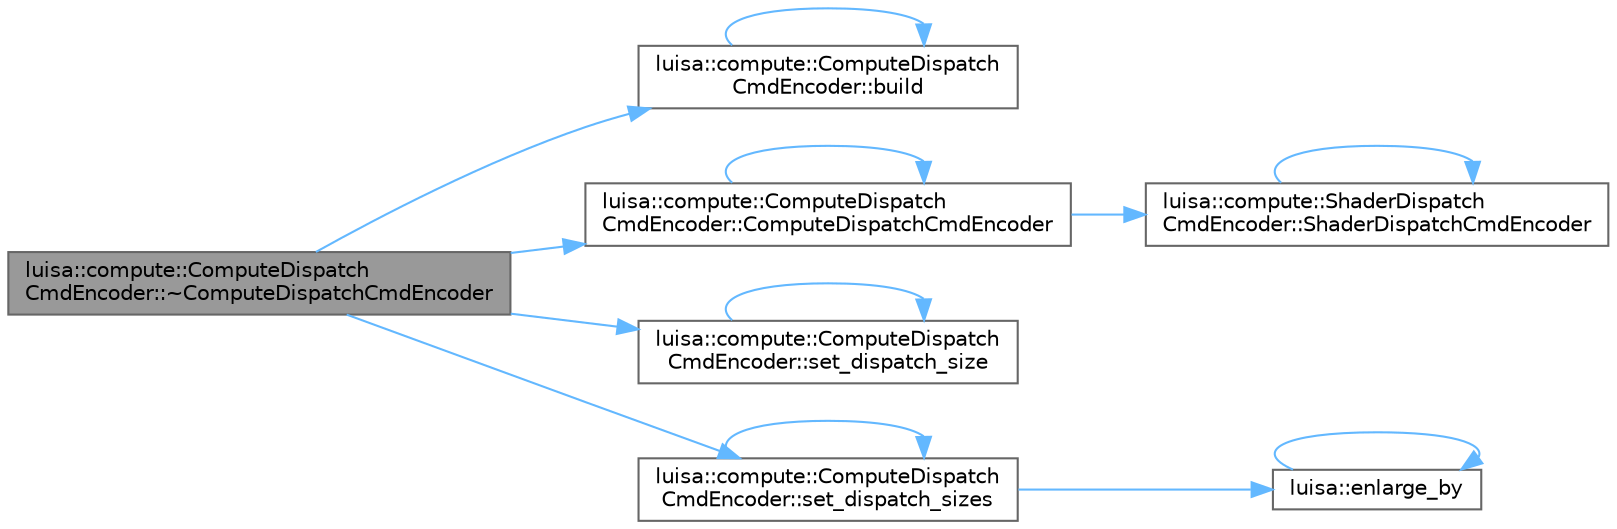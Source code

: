 digraph "luisa::compute::ComputeDispatchCmdEncoder::~ComputeDispatchCmdEncoder"
{
 // LATEX_PDF_SIZE
  bgcolor="transparent";
  edge [fontname=Helvetica,fontsize=10,labelfontname=Helvetica,labelfontsize=10];
  node [fontname=Helvetica,fontsize=10,shape=box,height=0.2,width=0.4];
  rankdir="LR";
  Node1 [id="Node000001",label="luisa::compute::ComputeDispatch\lCmdEncoder::~ComputeDispatchCmdEncoder",height=0.2,width=0.4,color="gray40", fillcolor="grey60", style="filled", fontcolor="black",tooltip=" "];
  Node1 -> Node2 [id="edge1_Node000001_Node000002",color="steelblue1",style="solid",tooltip=" "];
  Node2 [id="Node000002",label="luisa::compute::ComputeDispatch\lCmdEncoder::build",height=0.2,width=0.4,color="grey40", fillcolor="white", style="filled",URL="$classluisa_1_1compute_1_1_compute_dispatch_cmd_encoder.html#a2011106d17bd72b4d591d1d233287a41",tooltip=" "];
  Node2 -> Node2 [id="edge2_Node000002_Node000002",color="steelblue1",style="solid",tooltip=" "];
  Node1 -> Node3 [id="edge3_Node000001_Node000003",color="steelblue1",style="solid",tooltip=" "];
  Node3 [id="Node000003",label="luisa::compute::ComputeDispatch\lCmdEncoder::ComputeDispatchCmdEncoder",height=0.2,width=0.4,color="grey40", fillcolor="white", style="filled",URL="$classluisa_1_1compute_1_1_compute_dispatch_cmd_encoder.html#a3e647c283b11d7928e11e2e4baa157a4",tooltip=" "];
  Node3 -> Node3 [id="edge4_Node000003_Node000003",color="steelblue1",style="solid",tooltip=" "];
  Node3 -> Node4 [id="edge5_Node000003_Node000004",color="steelblue1",style="solid",tooltip=" "];
  Node4 [id="Node000004",label="luisa::compute::ShaderDispatch\lCmdEncoder::ShaderDispatchCmdEncoder",height=0.2,width=0.4,color="grey40", fillcolor="white", style="filled",URL="$classluisa_1_1compute_1_1_shader_dispatch_cmd_encoder.html#a0efaed647aa1ee2caeb583e6036ef840",tooltip=" "];
  Node4 -> Node4 [id="edge6_Node000004_Node000004",color="steelblue1",style="solid",tooltip=" "];
  Node1 -> Node5 [id="edge7_Node000001_Node000005",color="steelblue1",style="solid",tooltip=" "];
  Node5 [id="Node000005",label="luisa::compute::ComputeDispatch\lCmdEncoder::set_dispatch_size",height=0.2,width=0.4,color="grey40", fillcolor="white", style="filled",URL="$classluisa_1_1compute_1_1_compute_dispatch_cmd_encoder.html#a83c2869ecfe093a612b4d046a773c1e8",tooltip=" "];
  Node5 -> Node5 [id="edge8_Node000005_Node000005",color="steelblue1",style="solid",tooltip=" "];
  Node1 -> Node6 [id="edge9_Node000001_Node000006",color="steelblue1",style="solid",tooltip=" "];
  Node6 [id="Node000006",label="luisa::compute::ComputeDispatch\lCmdEncoder::set_dispatch_sizes",height=0.2,width=0.4,color="grey40", fillcolor="white", style="filled",URL="$classluisa_1_1compute_1_1_compute_dispatch_cmd_encoder.html#a69dc6c180ed212f9603f91264e739ebc",tooltip=" "];
  Node6 -> Node7 [id="edge10_Node000006_Node000007",color="steelblue1",style="solid",tooltip=" "];
  Node7 [id="Node000007",label="luisa::enlarge_by",height=0.2,width=0.4,color="grey40", fillcolor="white", style="filled",URL="$namespaceluisa.html#a29039881fd35f6de9b7acd9a9b4ea886",tooltip=" "];
  Node7 -> Node7 [id="edge11_Node000007_Node000007",color="steelblue1",style="solid",tooltip=" "];
  Node6 -> Node6 [id="edge12_Node000006_Node000006",color="steelblue1",style="solid",tooltip=" "];
}
